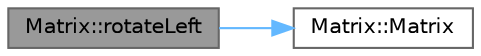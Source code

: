 digraph "Matrix::rotateLeft"
{
 // INTERACTIVE_SVG=YES
 // LATEX_PDF_SIZE
  bgcolor="transparent";
  edge [fontname=Helvetica,fontsize=10,labelfontname=Helvetica,labelfontsize=10];
  node [fontname=Helvetica,fontsize=10,shape=box,height=0.2,width=0.4];
  rankdir="LR";
  Node1 [id="Node000001",label="Matrix::rotateLeft",height=0.2,width=0.4,color="gray40", fillcolor="grey60", style="filled", fontcolor="black",tooltip="Rotates the matrix 90 degrees to the left."];
  Node1 -> Node2 [id="edge1_Node000001_Node000002",color="steelblue1",style="solid",tooltip=" "];
  Node2 [id="Node000002",label="Matrix::Matrix",height=0.2,width=0.4,color="grey40", fillcolor="white", style="filled",URL="$class_matrix.html#a2dba13c45127354c9f75ef576f49269b",tooltip="Default constructor initializing an empty matrix."];
}
